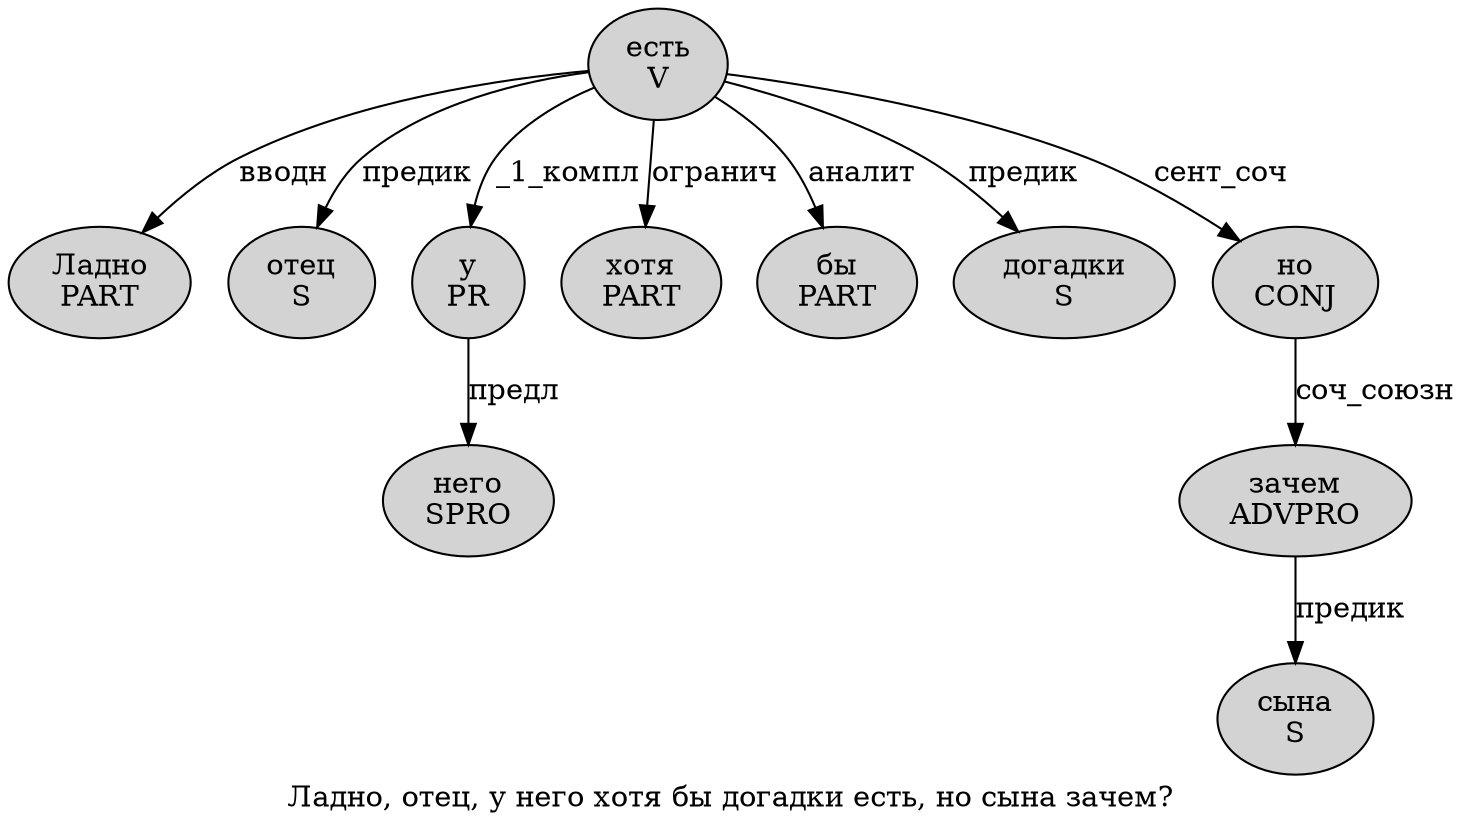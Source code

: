 digraph SENTENCE_4728 {
	graph [label="Ладно, отец, у него хотя бы догадки есть, но сына зачем?"]
	node [style=filled]
		0 [label="Ладно
PART" color="" fillcolor=lightgray penwidth=1 shape=ellipse]
		2 [label="отец
S" color="" fillcolor=lightgray penwidth=1 shape=ellipse]
		4 [label="у
PR" color="" fillcolor=lightgray penwidth=1 shape=ellipse]
		5 [label="него
SPRO" color="" fillcolor=lightgray penwidth=1 shape=ellipse]
		6 [label="хотя
PART" color="" fillcolor=lightgray penwidth=1 shape=ellipse]
		7 [label="бы
PART" color="" fillcolor=lightgray penwidth=1 shape=ellipse]
		8 [label="догадки
S" color="" fillcolor=lightgray penwidth=1 shape=ellipse]
		9 [label="есть
V" color="" fillcolor=lightgray penwidth=1 shape=ellipse]
		11 [label="но
CONJ" color="" fillcolor=lightgray penwidth=1 shape=ellipse]
		12 [label="сына
S" color="" fillcolor=lightgray penwidth=1 shape=ellipse]
		13 [label="зачем
ADVPRO" color="" fillcolor=lightgray penwidth=1 shape=ellipse]
			4 -> 5 [label="предл"]
			11 -> 13 [label="соч_союзн"]
			13 -> 12 [label="предик"]
			9 -> 0 [label="вводн"]
			9 -> 2 [label="предик"]
			9 -> 4 [label="_1_компл"]
			9 -> 6 [label="огранич"]
			9 -> 7 [label="аналит"]
			9 -> 8 [label="предик"]
			9 -> 11 [label="сент_соч"]
}
